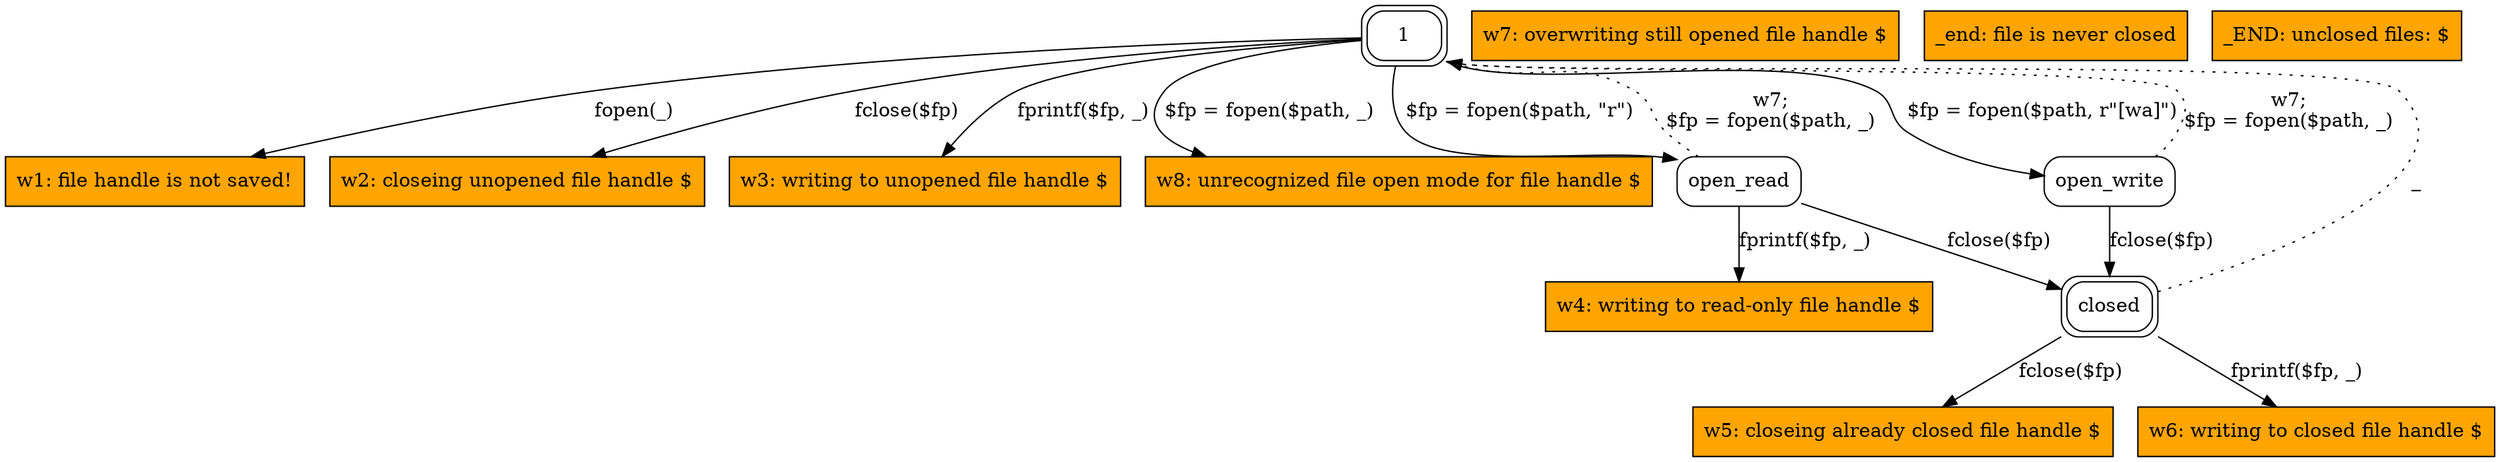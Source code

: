 digraph file {
  node [shape=box, style=rounded];
  node [peripheries=2]; 1 closed; node [peripheries=1];
  w1	[style=filled, fillcolor=orange, label="w1: file handle is not saved!"];
  w2	[style=filled, fillcolor=orange, label="w2: closeing unopened file handle $"];
  w3	[style=filled, fillcolor=orange, label="w3: writing to unopened file handle $"];
  w4	[style=filled, fillcolor=orange, label="w4: writing to read-only file handle $"];
  w5	[style=filled, fillcolor=orange, label="w5: closeing already closed file handle $"];
  w6	[style=filled, fillcolor=orange, label="w6: writing to closed file handle $"];
  w7	[style=filled, fillcolor=orange, label="w7: overwriting still opened file handle $"];
  w8	[style=filled, fillcolor=orange, label="w8: unrecognized file open mode for file handle $"];
  1 -> w1	[label="fopen(_)"];
  1 -> w2	[label="fclose($fp)"];
  1 -> w3	[label="fprintf($fp, _)"];
  1 -> open_read	[label="$fp = fopen($path, \"r\")"];
  1 -> open_write	[label="$fp = fopen($path, r\"[wa]\")"];
  1 -> w8	[label="$fp = fopen($path, _)"];
  open_read -> w4	[label="fprintf($fp, _)"];
  open_read -> 1	[style=dotted, label="w7;
$fp = fopen($path, _)"];
  open_write -> 1	[style=dotted, label="w7;
$fp = fopen($path, _)"];
  open_read -> closed	[label="fclose($fp)"];
  open_write -> closed	[label="fclose($fp)"];
  closed -> w5	[label="fclose($fp)"];
  closed -> w6	[label="fprintf($fp, _)"];
  closed -> 1	[style=dotted, label="_"];
  _end	[style=filled, fillcolor=orange, label="_end: file is never closed"];
  _END	[style=filled, fillcolor=orange, label="_END: unclosed files: $"];
}